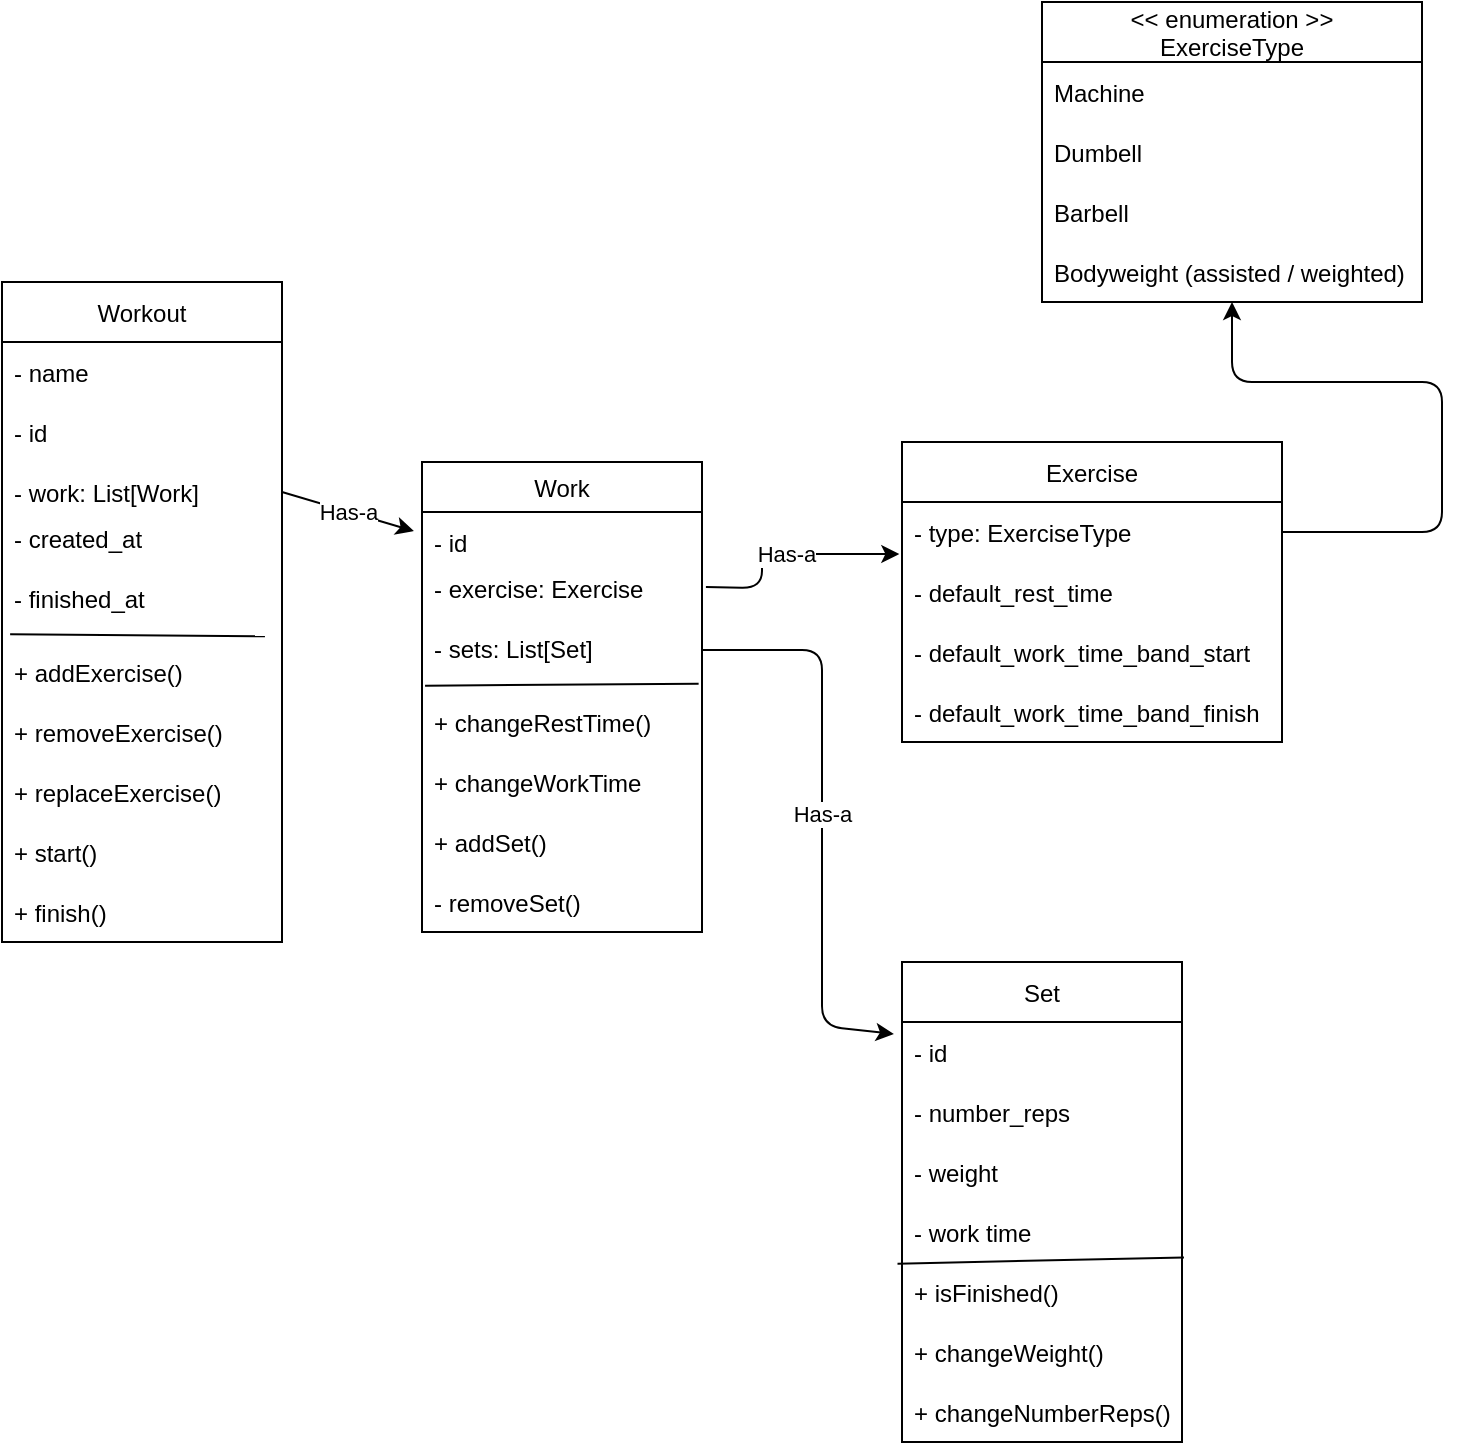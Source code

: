 <mxfile version="15.5.4" type="embed" pages="3"><diagram id="AqL_zVDdTrIdGX5T7YzC" name="Domain model"><mxGraphModel dx="479" dy="1112" grid="1" gridSize="10" guides="1" tooltips="1" connect="1" arrows="1" fold="1" page="1" pageScale="1" pageWidth="827" pageHeight="1169" math="0" shadow="0"><root><mxCell id="0"/><mxCell id="1" parent="0"/><mxCell id="5" value="Workout" style="swimlane;fontStyle=0;childLayout=stackLayout;horizontal=1;startSize=30;horizontalStack=0;resizeParent=1;resizeParentMax=0;resizeLast=0;collapsible=1;marginBottom=0;" parent="1" vertex="1"><mxGeometry x="10" y="210" width="140" height="330" as="geometry"/></mxCell><mxCell id="6" value="- name" style="text;strokeColor=none;fillColor=none;align=left;verticalAlign=middle;spacingLeft=4;spacingRight=4;overflow=hidden;points=[[0,0.5],[1,0.5]];portConstraint=eastwest;rotatable=0;" parent="5" vertex="1"><mxGeometry y="30" width="140" height="30" as="geometry"/></mxCell><mxCell id="7" value="- id" style="text;strokeColor=none;fillColor=none;align=left;verticalAlign=middle;spacingLeft=4;spacingRight=4;overflow=hidden;points=[[0,0.5],[1,0.5]];portConstraint=eastwest;rotatable=0;" parent="5" vertex="1"><mxGeometry y="60" width="140" height="30" as="geometry"/></mxCell><mxCell id="38" value="- work: List[Work]" style="text;strokeColor=none;fillColor=none;align=left;verticalAlign=middle;spacingLeft=4;spacingRight=4;overflow=hidden;points=[[0,0.5],[1,0.5]];portConstraint=eastwest;rotatable=0;" parent="5" vertex="1"><mxGeometry y="90" width="140" height="30" as="geometry"/></mxCell><mxCell id="QoM_Lg8xotSHzQ9uIrgs-62" value="- created_at&#10;" style="text;strokeColor=none;fillColor=none;align=left;verticalAlign=middle;spacingLeft=4;spacingRight=4;overflow=hidden;points=[[0,0.5],[1,0.5]];portConstraint=eastwest;rotatable=0;" parent="5" vertex="1"><mxGeometry y="120" width="140" height="30" as="geometry"/></mxCell><mxCell id="QoM_Lg8xotSHzQ9uIrgs-66" value="- finished_at&#10;" style="text;strokeColor=none;fillColor=none;align=left;verticalAlign=middle;spacingLeft=4;spacingRight=4;overflow=hidden;points=[[0,0.5],[1,0.5]];portConstraint=eastwest;rotatable=0;" parent="5" vertex="1"><mxGeometry y="150" width="140" height="30" as="geometry"/></mxCell><mxCell id="QoM_Lg8xotSHzQ9uIrgs-56" value="+ addExercise()" style="text;strokeColor=none;fillColor=none;align=left;verticalAlign=middle;spacingLeft=4;spacingRight=4;overflow=hidden;points=[[0,0.5],[1,0.5]];portConstraint=eastwest;rotatable=0;" parent="5" vertex="1"><mxGeometry y="180" width="140" height="30" as="geometry"/></mxCell><mxCell id="QoM_Lg8xotSHzQ9uIrgs-57" value="" style="endArrow=none;html=1;exitX=0.029;exitY=-0.13;exitDx=0;exitDy=0;exitPerimeter=0;entryX=0.939;entryY=-0.095;entryDx=0;entryDy=0;entryPerimeter=0;" parent="5" source="QoM_Lg8xotSHzQ9uIrgs-56" target="QoM_Lg8xotSHzQ9uIrgs-56" edge="1"><mxGeometry width="50" height="50" relative="1" as="geometry"><mxPoint x="650" y="250" as="sourcePoint"/><mxPoint x="700" y="200" as="targetPoint"/></mxGeometry></mxCell><mxCell id="QoM_Lg8xotSHzQ9uIrgs-58" value="+ removeExercise()" style="text;strokeColor=none;fillColor=none;align=left;verticalAlign=middle;spacingLeft=4;spacingRight=4;overflow=hidden;points=[[0,0.5],[1,0.5]];portConstraint=eastwest;rotatable=0;" parent="5" vertex="1"><mxGeometry y="210" width="140" height="30" as="geometry"/></mxCell><mxCell id="QoM_Lg8xotSHzQ9uIrgs-69" value="+ replaceExercise()" style="text;strokeColor=none;fillColor=none;align=left;verticalAlign=middle;spacingLeft=4;spacingRight=4;overflow=hidden;points=[[0,0.5],[1,0.5]];portConstraint=eastwest;rotatable=0;" parent="5" vertex="1"><mxGeometry y="240" width="140" height="30" as="geometry"/></mxCell><mxCell id="QoM_Lg8xotSHzQ9uIrgs-59" value="+ start()" style="text;strokeColor=none;fillColor=none;align=left;verticalAlign=middle;spacingLeft=4;spacingRight=4;overflow=hidden;points=[[0,0.5],[1,0.5]];portConstraint=eastwest;rotatable=0;" parent="5" vertex="1"><mxGeometry y="270" width="140" height="30" as="geometry"/></mxCell><mxCell id="QoM_Lg8xotSHzQ9uIrgs-60" value="+ finish()" style="text;strokeColor=none;fillColor=none;align=left;verticalAlign=middle;spacingLeft=4;spacingRight=4;overflow=hidden;points=[[0,0.5],[1,0.5]];portConstraint=eastwest;rotatable=0;" parent="5" vertex="1"><mxGeometry y="300" width="140" height="30" as="geometry"/></mxCell><mxCell id="23" value="Has-a&lt;br&gt;" style="endArrow=classic;html=1;exitX=1.014;exitY=0.25;exitDx=0;exitDy=0;entryX=-0.007;entryY=0.867;entryDx=0;entryDy=0;entryPerimeter=0;exitPerimeter=0;" parent="1" source="40" target="27" edge="1"><mxGeometry relative="1" as="geometry"><mxPoint x="280" y="470" as="sourcePoint"/><mxPoint x="420" y="335" as="targetPoint"/><Array as="points"><mxPoint x="390" y="363"/><mxPoint x="390" y="346"/></Array></mxGeometry></mxCell><mxCell id="33" value="" style="edgeStyle=none;html=1;exitX=1;exitY=0.5;exitDx=0;exitDy=0;" parent="1" source="27" target="29" edge="1"><mxGeometry relative="1" as="geometry"><Array as="points"><mxPoint x="730" y="335"/><mxPoint x="730" y="260"/><mxPoint x="625" y="260"/></Array></mxGeometry></mxCell><mxCell id="25" value="Exercise" style="swimlane;fontStyle=0;childLayout=stackLayout;horizontal=1;startSize=30;horizontalStack=0;resizeParent=1;resizeParentMax=0;resizeLast=0;collapsible=1;marginBottom=0;" parent="1" vertex="1"><mxGeometry x="460" y="290" width="190" height="150" as="geometry"/></mxCell><mxCell id="27" value="- type: ExerciseType" style="text;strokeColor=none;fillColor=none;align=left;verticalAlign=middle;spacingLeft=4;spacingRight=4;overflow=hidden;points=[[0,0.5],[1,0.5]];portConstraint=eastwest;rotatable=0;" parent="25" vertex="1"><mxGeometry y="30" width="190" height="30" as="geometry"/></mxCell><mxCell id="52" value="- default_rest_time" style="text;strokeColor=none;fillColor=none;align=left;verticalAlign=middle;spacingLeft=4;spacingRight=4;overflow=hidden;points=[[0,0.5],[1,0.5]];portConstraint=eastwest;rotatable=0;" parent="25" vertex="1"><mxGeometry y="60" width="190" height="30" as="geometry"/></mxCell><mxCell id="54" value="- default_work_time_band_start" style="text;strokeColor=none;fillColor=none;align=left;verticalAlign=middle;spacingLeft=4;spacingRight=4;overflow=hidden;points=[[0,0.5],[1,0.5]];portConstraint=eastwest;rotatable=0;" parent="25" vertex="1"><mxGeometry y="90" width="190" height="30" as="geometry"/></mxCell><mxCell id="4USTRarLNu-uJ8CaDeED-55" value="- default_work_time_band_finish" style="text;strokeColor=none;fillColor=none;align=left;verticalAlign=middle;spacingLeft=4;spacingRight=4;overflow=hidden;points=[[0,0.5],[1,0.5]];portConstraint=eastwest;rotatable=0;" parent="25" vertex="1"><mxGeometry y="120" width="190" height="30" as="geometry"/></mxCell><mxCell id="29" value="&lt;&lt; enumeration &gt;&gt;&#10;ExerciseType" style="swimlane;fontStyle=0;childLayout=stackLayout;horizontal=1;startSize=30;horizontalStack=0;resizeParent=1;resizeParentMax=0;resizeLast=0;collapsible=1;marginBottom=0;" parent="1" vertex="1"><mxGeometry x="530" y="70" width="190" height="150" as="geometry"><mxRectangle x="405" y="70" width="130" height="30" as="alternateBounds"/></mxGeometry></mxCell><mxCell id="30" value="Machine" style="text;strokeColor=none;fillColor=none;align=left;verticalAlign=middle;spacingLeft=4;spacingRight=4;overflow=hidden;points=[[0,0.5],[1,0.5]];portConstraint=eastwest;rotatable=0;" parent="29" vertex="1"><mxGeometry y="30" width="190" height="30" as="geometry"/></mxCell><mxCell id="31" value="Dumbell" style="text;strokeColor=none;fillColor=none;align=left;verticalAlign=middle;spacingLeft=4;spacingRight=4;overflow=hidden;points=[[0,0.5],[1,0.5]];portConstraint=eastwest;rotatable=0;" parent="29" vertex="1"><mxGeometry y="60" width="190" height="30" as="geometry"/></mxCell><mxCell id="32" value="Barbell" style="text;strokeColor=none;fillColor=none;align=left;verticalAlign=middle;spacingLeft=4;spacingRight=4;overflow=hidden;points=[[0,0.5],[1,0.5]];portConstraint=eastwest;rotatable=0;" parent="29" vertex="1"><mxGeometry y="90" width="190" height="30" as="geometry"/></mxCell><mxCell id="35" value="Bodyweight (assisted / weighted)" style="text;strokeColor=none;fillColor=none;align=left;verticalAlign=middle;spacingLeft=4;spacingRight=4;overflow=hidden;points=[[0,0.5],[1,0.5]];portConstraint=eastwest;rotatable=0;" parent="29" vertex="1"><mxGeometry y="120" width="190" height="30" as="geometry"/></mxCell><mxCell id="39" value="Work" style="swimlane;fontStyle=0;childLayout=stackLayout;horizontal=1;startSize=25;horizontalStack=0;resizeParent=1;resizeParentMax=0;resizeLast=0;collapsible=1;marginBottom=0;" parent="1" vertex="1"><mxGeometry x="220" y="300" width="140" height="235" as="geometry"/></mxCell><mxCell id="MYFmCosQHw6kbkyI4ROY-57" value="- id" style="text;strokeColor=none;fillColor=none;align=left;verticalAlign=middle;spacingLeft=4;spacingRight=4;overflow=hidden;points=[[0,0.5],[1,0.5]];portConstraint=eastwest;rotatable=0;" parent="39" vertex="1"><mxGeometry y="25" width="140" height="30" as="geometry"/></mxCell><mxCell id="40" value="- exercise: Exercise&#10;" style="text;strokeColor=none;fillColor=none;align=left;verticalAlign=middle;spacingLeft=4;spacingRight=4;overflow=hidden;points=[[0,0.5],[1,0.5]];portConstraint=eastwest;rotatable=0;" parent="39" vertex="1"><mxGeometry y="55" width="140" height="30" as="geometry"/></mxCell><mxCell id="41" value="- sets: List[Set]&#10;" style="text;strokeColor=none;fillColor=none;align=left;verticalAlign=middle;spacingLeft=4;spacingRight=4;overflow=hidden;points=[[0,0.5],[1,0.5]];portConstraint=eastwest;rotatable=0;" parent="39" vertex="1"><mxGeometry y="85" width="140" height="30" as="geometry"/></mxCell><mxCell id="QoM_Lg8xotSHzQ9uIrgs-68" value="+ changeRestTime()" style="text;strokeColor=none;fillColor=none;align=left;verticalAlign=middle;spacingLeft=4;spacingRight=4;overflow=hidden;points=[[0,0.5],[1,0.5]];portConstraint=eastwest;rotatable=0;" parent="39" vertex="1"><mxGeometry y="115" width="140" height="30" as="geometry"/></mxCell><mxCell id="QoM_Lg8xotSHzQ9uIrgs-70" value="" style="endArrow=none;html=1;exitX=0.011;exitY=-0.104;exitDx=0;exitDy=0;exitPerimeter=0;entryX=0.988;entryY=-0.139;entryDx=0;entryDy=0;entryPerimeter=0;" parent="39" source="QoM_Lg8xotSHzQ9uIrgs-68" target="QoM_Lg8xotSHzQ9uIrgs-68" edge="1"><mxGeometry width="50" height="50" relative="1" as="geometry"><mxPoint x="390" y="140" as="sourcePoint"/><mxPoint x="440" y="90" as="targetPoint"/></mxGeometry></mxCell><mxCell id="QoM_Lg8xotSHzQ9uIrgs-71" value="+ changeWorkTime" style="text;strokeColor=none;fillColor=none;align=left;verticalAlign=middle;spacingLeft=4;spacingRight=4;overflow=hidden;points=[[0,0.5],[1,0.5]];portConstraint=eastwest;rotatable=0;" parent="39" vertex="1"><mxGeometry y="145" width="140" height="30" as="geometry"/></mxCell><mxCell id="55" value="+ addSet()" style="text;strokeColor=none;fillColor=none;align=left;verticalAlign=middle;spacingLeft=4;spacingRight=4;overflow=hidden;points=[[0,0.5],[1,0.5]];portConstraint=eastwest;rotatable=0;" parent="39" vertex="1"><mxGeometry y="175" width="140" height="30" as="geometry"/></mxCell><mxCell id="56" value="- removeSet()" style="text;strokeColor=none;fillColor=none;align=left;verticalAlign=middle;spacingLeft=4;spacingRight=4;overflow=hidden;points=[[0,0.5],[1,0.5]];portConstraint=eastwest;rotatable=0;" parent="39" vertex="1"><mxGeometry y="205" width="140" height="30" as="geometry"/></mxCell><mxCell id="46" value="Has-a&lt;br&gt;" style="endArrow=classic;html=1;exitX=1;exitY=0.5;exitDx=0;exitDy=0;entryX=-0.029;entryY=0.147;entryDx=0;entryDy=0;entryPerimeter=0;" parent="1" source="38" target="39" edge="1"><mxGeometry relative="1" as="geometry"><mxPoint x="480" y="422.5" as="sourcePoint"/><mxPoint x="565" y="445.01" as="targetPoint"/><Array as="points"/></mxGeometry></mxCell><mxCell id="48" value="Set" style="swimlane;fontStyle=0;childLayout=stackLayout;horizontal=1;startSize=30;horizontalStack=0;resizeParent=1;resizeParentMax=0;resizeLast=0;collapsible=1;marginBottom=0;" parent="1" vertex="1"><mxGeometry x="460" y="550" width="140" height="240" as="geometry"/></mxCell><mxCell id="MYFmCosQHw6kbkyI4ROY-58" value="- id" style="text;strokeColor=none;fillColor=none;align=left;verticalAlign=middle;spacingLeft=4;spacingRight=4;overflow=hidden;points=[[0,0.5],[1,0.5]];portConstraint=eastwest;rotatable=0;" parent="48" vertex="1"><mxGeometry y="30" width="140" height="30" as="geometry"/></mxCell><mxCell id="49" value="- number_reps" style="text;strokeColor=none;fillColor=none;align=left;verticalAlign=middle;spacingLeft=4;spacingRight=4;overflow=hidden;points=[[0,0.5],[1,0.5]];portConstraint=eastwest;rotatable=0;" parent="48" vertex="1"><mxGeometry y="60" width="140" height="30" as="geometry"/></mxCell><mxCell id="50" value="- weight" style="text;strokeColor=none;fillColor=none;align=left;verticalAlign=middle;spacingLeft=4;spacingRight=4;overflow=hidden;points=[[0,0.5],[1,0.5]];portConstraint=eastwest;rotatable=0;" parent="48" vertex="1"><mxGeometry y="90" width="140" height="30" as="geometry"/></mxCell><mxCell id="51" value="- work time" style="text;strokeColor=none;fillColor=none;align=left;verticalAlign=middle;spacingLeft=4;spacingRight=4;overflow=hidden;points=[[0,0.5],[1,0.5]];portConstraint=eastwest;rotatable=0;" parent="48" vertex="1"><mxGeometry y="120" width="140" height="30" as="geometry"/></mxCell><mxCell id="QoM_Lg8xotSHzQ9uIrgs-54" value="+ isFinished()" style="text;strokeColor=none;fillColor=none;align=left;verticalAlign=middle;spacingLeft=4;spacingRight=4;overflow=hidden;points=[[0,0.5],[1,0.5]];portConstraint=eastwest;rotatable=0;" parent="48" vertex="1"><mxGeometry y="150" width="140" height="30" as="geometry"/></mxCell><mxCell id="QoM_Lg8xotSHzQ9uIrgs-55" value="" style="endArrow=none;html=1;exitX=-0.016;exitY=0.028;exitDx=0;exitDy=0;exitPerimeter=0;entryX=1.007;entryY=-0.077;entryDx=0;entryDy=0;entryPerimeter=0;" parent="48" source="QoM_Lg8xotSHzQ9uIrgs-54" target="QoM_Lg8xotSHzQ9uIrgs-54" edge="1"><mxGeometry width="50" height="50" relative="1" as="geometry"><mxPoint x="270" y="-100" as="sourcePoint"/><mxPoint x="320" y="-150" as="targetPoint"/></mxGeometry></mxCell><mxCell id="57" value="+ changeWeight()" style="text;strokeColor=none;fillColor=none;align=left;verticalAlign=middle;spacingLeft=4;spacingRight=4;overflow=hidden;points=[[0,0.5],[1,0.5]];portConstraint=eastwest;rotatable=0;" parent="48" vertex="1"><mxGeometry y="180" width="140" height="30" as="geometry"/></mxCell><mxCell id="58" value="+ changeNumberReps()" style="text;strokeColor=none;fillColor=none;align=left;verticalAlign=middle;spacingLeft=4;spacingRight=4;overflow=hidden;points=[[0,0.5],[1,0.5]];portConstraint=eastwest;rotatable=0;" parent="48" vertex="1"><mxGeometry y="210" width="140" height="30" as="geometry"/></mxCell><mxCell id="53" value="Has-a&lt;br&gt;" style="endArrow=classic;html=1;exitX=1;exitY=0.3;exitDx=0;exitDy=0;entryX=-0.029;entryY=0.15;entryDx=0;entryDy=0;entryPerimeter=0;exitPerimeter=0;" parent="1" source="41" target="48" edge="1"><mxGeometry relative="1" as="geometry"><mxPoint x="441.96" y="422.5" as="sourcePoint"/><mxPoint x="569.02" y="426.01" as="targetPoint"/><Array as="points"><mxPoint x="420" y="394"/><mxPoint x="420" y="582"/></Array></mxGeometry></mxCell></root></mxGraphModel></diagram><diagram id="mG0GwnJjSt0KNphOyig-" name="Activity diagram"><mxGraphModel dx="479" dy="1112" grid="1" gridSize="10" guides="1" tooltips="1" connect="1" arrows="1" fold="1" page="1" pageScale="1" pageWidth="827" pageHeight="1169" math="0" shadow="0"><root><mxCell id="hSunOYbw9DqjF8KloGCY-0"/><mxCell id="hSunOYbw9DqjF8KloGCY-1" parent="hSunOYbw9DqjF8KloGCY-0"/><mxCell id="hSunOYbw9DqjF8KloGCY-5" value="" style="edgeStyle=none;html=1;" parent="hSunOYbw9DqjF8KloGCY-1" source="hSunOYbw9DqjF8KloGCY-2" target="hSunOYbw9DqjF8KloGCY-4" edge="1"><mxGeometry relative="1" as="geometry"/></mxCell><mxCell id="hSunOYbw9DqjF8KloGCY-2" value="Gym Rat" style="shape=umlActor;verticalLabelPosition=bottom;verticalAlign=top;html=1;outlineConnect=0;" parent="hSunOYbw9DqjF8KloGCY-1" vertex="1"><mxGeometry x="80" y="80" width="59" height="120" as="geometry"/></mxCell><mxCell id="hSunOYbw9DqjF8KloGCY-7" value="" style="edgeStyle=none;html=1;" parent="hSunOYbw9DqjF8KloGCY-1" source="hSunOYbw9DqjF8KloGCY-4" target="hSunOYbw9DqjF8KloGCY-6" edge="1"><mxGeometry relative="1" as="geometry"/></mxCell><mxCell id="hSunOYbw9DqjF8KloGCY-10" value="" style="edgeStyle=none;html=1;" parent="hSunOYbw9DqjF8KloGCY-1" source="hSunOYbw9DqjF8KloGCY-4" target="hSunOYbw9DqjF8KloGCY-6" edge="1"><mxGeometry relative="1" as="geometry"/></mxCell><mxCell id="hSunOYbw9DqjF8KloGCY-12" value="" style="edgeStyle=none;html=1;" parent="hSunOYbw9DqjF8KloGCY-1" source="hSunOYbw9DqjF8KloGCY-4" target="hSunOYbw9DqjF8KloGCY-11" edge="1"><mxGeometry relative="1" as="geometry"/></mxCell><mxCell id="hSunOYbw9DqjF8KloGCY-4" value="Start new&amp;nbsp;&lt;br&gt;workout" style="ellipse;whiteSpace=wrap;html=1;verticalAlign=top;" parent="hSunOYbw9DqjF8KloGCY-1" vertex="1"><mxGeometry x="250" y="110" width="120" height="60" as="geometry"/></mxCell><mxCell id="hSunOYbw9DqjF8KloGCY-9" value="" style="edgeStyle=none;html=1;" parent="hSunOYbw9DqjF8KloGCY-1" source="hSunOYbw9DqjF8KloGCY-6" target="hSunOYbw9DqjF8KloGCY-4" edge="1"><mxGeometry relative="1" as="geometry"><mxPoint x="510" y="250" as="targetPoint"/></mxGeometry></mxCell><mxCell id="hSunOYbw9DqjF8KloGCY-20" value="" style="edgeStyle=none;html=1;" parent="hSunOYbw9DqjF8KloGCY-1" source="hSunOYbw9DqjF8KloGCY-6" target="hSunOYbw9DqjF8KloGCY-19" edge="1"><mxGeometry relative="1" as="geometry"/></mxCell><mxCell id="hSunOYbw9DqjF8KloGCY-6" value="&lt;br&gt;Add an exercise" style="ellipse;whiteSpace=wrap;html=1;verticalAlign=top;" parent="hSunOYbw9DqjF8KloGCY-1" vertex="1"><mxGeometry x="450" y="110" width="120" height="60" as="geometry"/></mxCell><mxCell id="hSunOYbw9DqjF8KloGCY-14" value="" style="edgeStyle=none;html=1;" parent="hSunOYbw9DqjF8KloGCY-1" source="hSunOYbw9DqjF8KloGCY-11" target="hSunOYbw9DqjF8KloGCY-13" edge="1"><mxGeometry relative="1" as="geometry"/></mxCell><mxCell id="hSunOYbw9DqjF8KloGCY-11" value="&lt;br&gt;Start timer" style="ellipse;whiteSpace=wrap;html=1;verticalAlign=top;" parent="hSunOYbw9DqjF8KloGCY-1" vertex="1"><mxGeometry x="250" y="250" width="120" height="60" as="geometry"/></mxCell><mxCell id="hSunOYbw9DqjF8KloGCY-18" value="" style="edgeStyle=none;html=1;" parent="hSunOYbw9DqjF8KloGCY-1" source="hSunOYbw9DqjF8KloGCY-13" target="hSunOYbw9DqjF8KloGCY-17" edge="1"><mxGeometry relative="1" as="geometry"/></mxCell><mxCell id="cuV9WxewAuLiByKb2erg-2" value="" style="edgeStyle=none;html=1;" parent="hSunOYbw9DqjF8KloGCY-1" source="hSunOYbw9DqjF8KloGCY-13" target="cuV9WxewAuLiByKb2erg-1" edge="1"><mxGeometry relative="1" as="geometry"/></mxCell><mxCell id="hSunOYbw9DqjF8KloGCY-13" value="&lt;br&gt;Hits finished set" style="ellipse;whiteSpace=wrap;html=1;verticalAlign=top;" parent="hSunOYbw9DqjF8KloGCY-1" vertex="1"><mxGeometry x="250" y="390" width="120" height="60" as="geometry"/></mxCell><mxCell id="hSunOYbw9DqjF8KloGCY-15" value="Performs exercise" style="text;html=1;align=center;verticalAlign=middle;resizable=0;points=[];autosize=1;strokeColor=none;fillColor=none;" parent="hSunOYbw9DqjF8KloGCY-1" vertex="1"><mxGeometry x="255" y="340" width="110" height="20" as="geometry"/></mxCell><mxCell id="hSunOYbw9DqjF8KloGCY-16" value="" style="endArrow=classic;startArrow=classic;html=1;exitX=1;exitY=0.5;exitDx=0;exitDy=0;" parent="hSunOYbw9DqjF8KloGCY-1" source="hSunOYbw9DqjF8KloGCY-13" target="hSunOYbw9DqjF8KloGCY-17" edge="1"><mxGeometry width="50" height="50" relative="1" as="geometry"><mxPoint x="380" y="500" as="sourcePoint"/><mxPoint x="430" y="450" as="targetPoint"/></mxGeometry></mxCell><mxCell id="hSunOYbw9DqjF8KloGCY-17" value="Records set working&lt;br&gt;time &amp;amp; number reps" style="ellipse;whiteSpace=wrap;html=1;" parent="hSunOYbw9DqjF8KloGCY-1" vertex="1"><mxGeometry x="460" y="380" width="120" height="80" as="geometry"/></mxCell><mxCell id="hSunOYbw9DqjF8KloGCY-19" value="Select:&lt;br&gt;Exercise&lt;br&gt;Number of sets&lt;br&gt;Number of reps per set&lt;br&gt;Target work time band&lt;br&gt;" style="whiteSpace=wrap;html=1;aspect=fixed;" parent="hSunOYbw9DqjF8KloGCY-1" vertex="1"><mxGeometry x="630" y="70" width="140" height="140" as="geometry"/></mxCell><mxCell id="cuV9WxewAuLiByKb2erg-0" value="" style="curved=1;endArrow=classic;html=1;exitX=0;exitY=1;exitDx=0;exitDy=0;" parent="hSunOYbw9DqjF8KloGCY-1" source="hSunOYbw9DqjF8KloGCY-13" edge="1"><mxGeometry width="50" height="50" relative="1" as="geometry"><mxPoint x="200" y="470" as="sourcePoint"/><mxPoint x="250" y="420" as="targetPoint"/><Array as="points"><mxPoint x="250" y="470"/><mxPoint x="220" y="470"/><mxPoint x="210" y="450"/><mxPoint x="200" y="420"/></Array></mxGeometry></mxCell><mxCell id="cuV9WxewAuLiByKb2erg-1" value="&lt;br&gt;End workout&lt;br&gt;" style="ellipse;whiteSpace=wrap;html=1;verticalAlign=top;" parent="hSunOYbw9DqjF8KloGCY-1" vertex="1"><mxGeometry x="250" y="530" width="120" height="60" as="geometry"/></mxCell></root></mxGraphModel></diagram><diagram id="wa52J_QwIktPxyiSVg9E" name="Components"><mxGraphModel dx="334" dy="1111" grid="1" gridSize="10" guides="1" tooltips="1" connect="1" arrows="1" fold="1" page="1" pageScale="1" pageWidth="827" pageHeight="1169" math="0" shadow="0"><root><mxCell id="uZ_1bXFi5JIHvSTcXBQH-0"/><mxCell id="uZ_1bXFi5JIHvSTcXBQH-1" parent="uZ_1bXFi5JIHvSTcXBQH-0"/><mxCell id="uZ_1bXFi5JIHvSTcXBQH-2" value="App" style="rounded=0;whiteSpace=wrap;html=1;" parent="uZ_1bXFi5JIHvSTcXBQH-1" vertex="1"><mxGeometry x="260" y="180" width="120" height="60" as="geometry"/></mxCell></root></mxGraphModel></diagram></mxfile>